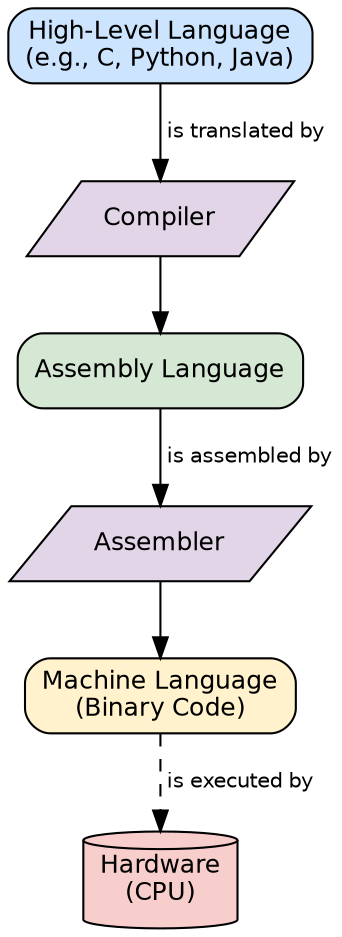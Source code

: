 digraph LanguageLayers {
    // Graph attributes for a clean look
    rankdir="TB"; // Top-to-Bottom layout
    splines=ortho;
    graph [bgcolor="#ffffff", fontname="Helvetica", fontsize=14, dpi = 96];
    node [shape=box, style="rounded,filled", fontname="Helvetica", fontsize=12];
    edge [fontname="Helvetica", fontsize=10];

    // Define nodes for each layer with colors
    HighLevel [
        label="High-Level Language\n(e.g., C, Python, Java)",
        fillcolor="#cde4ff"
    ];
    Assembly [
        label="Assembly Language",
        fillcolor="#d5e8d4"
    ];
    Machine [
        label="Machine Language\n(Binary Code)",
        fillcolor="#fff2cc"
    ];
    Hardware [
        label="Hardware\n(CPU)",
        shape=cylinder,
        fillcolor="#f8cecc"
    ];

    // Define translator nodes
    Compiler [
        label="Compiler",
        shape=parallelogram,
        style=filled,
        fillcolor="#e1d5e7"
    ];
    Assembler [
        label="Assembler",
        shape=parallelogram,
        style=filled,
        fillcolor="#e1d5e7"
    ];

    // Define the flow and relationships
    HighLevel   -> Compiler  [label=" is translated by"];
    Compiler    -> Assembly;
    Assembly    -> Assembler [label=" is assembled by"];
    Assembler   -> Machine;
    Machine     -> Hardware  [label=" is executed by", style=dashed];

    // Ensure vertical ranking
    {rank=same; HighLevel;}
    {rank=same; Compiler;}
    {rank=same; Assembly;}
    {rank=same; Assembler;}
    {rank=same; Machine;}
    {rank=same; Hardware;}
}

